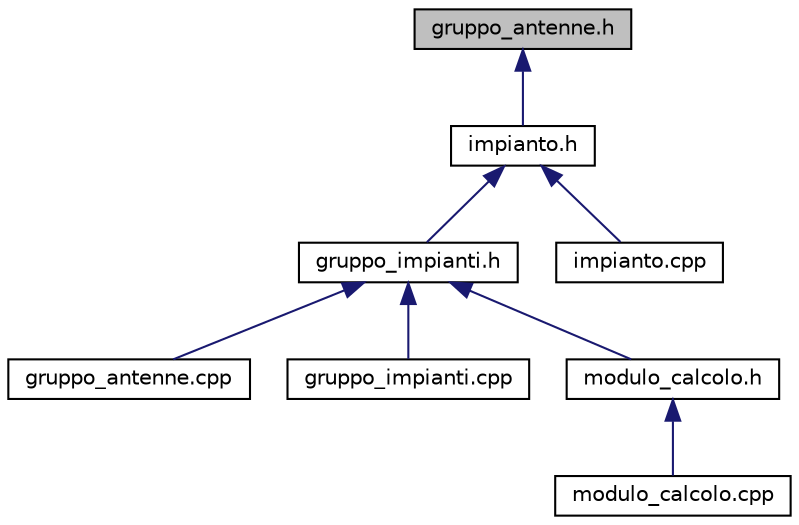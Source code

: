 digraph "gruppo_antenne.h"
{
  edge [fontname="Helvetica",fontsize="10",labelfontname="Helvetica",labelfontsize="10"];
  node [fontname="Helvetica",fontsize="10",shape=record];
  Node6 [label="gruppo_antenne.h",height=0.2,width=0.4,color="black", fillcolor="grey75", style="filled", fontcolor="black"];
  Node6 -> Node7 [dir="back",color="midnightblue",fontsize="10",style="solid",fontname="Helvetica"];
  Node7 [label="impianto.h",height=0.2,width=0.4,color="black", fillcolor="white", style="filled",URL="$impianto_8h.html",tooltip="Classe contenente le caratteristiche tecniche degli impianti di antenna. "];
  Node7 -> Node8 [dir="back",color="midnightblue",fontsize="10",style="solid",fontname="Helvetica"];
  Node8 [label="gruppo_impianti.h",height=0.2,width=0.4,color="black", fillcolor="white", style="filled",URL="$gruppo__impianti_8h.html",tooltip="Collezione di impianti con metodi di lettura, inserimento e rimozione. "];
  Node8 -> Node9 [dir="back",color="midnightblue",fontsize="10",style="solid",fontname="Helvetica"];
  Node9 [label="gruppo_antenne.cpp",height=0.2,width=0.4,color="black", fillcolor="white", style="filled",URL="$gruppo__antenne_8cpp.html",tooltip="Metodi della classe gruppoAntenne. "];
  Node8 -> Node10 [dir="back",color="midnightblue",fontsize="10",style="solid",fontname="Helvetica"];
  Node10 [label="gruppo_impianti.cpp",height=0.2,width=0.4,color="black", fillcolor="white", style="filled",URL="$gruppo__impianti_8cpp.html",tooltip="Metodi della classe gruppoImpianti. "];
  Node8 -> Node11 [dir="back",color="midnightblue",fontsize="10",style="solid",fontname="Helvetica"];
  Node11 [label="modulo_calcolo.h",height=0.2,width=0.4,color="black", fillcolor="white", style="filled",URL="$modulo__calcolo_8h.html",tooltip="Classe contenente i metodi per il calcolo del campo orizzontale e verticale. "];
  Node11 -> Node12 [dir="back",color="midnightblue",fontsize="10",style="solid",fontname="Helvetica"];
  Node12 [label="modulo_calcolo.cpp",height=0.2,width=0.4,color="black", fillcolor="white", style="filled",URL="$modulo__calcolo_8cpp.html",tooltip="Metodi per il calcolo del campo strZ e verticale. "];
  Node7 -> Node13 [dir="back",color="midnightblue",fontsize="10",style="solid",fontname="Helvetica"];
  Node13 [label="impianto.cpp",height=0.2,width=0.4,color="black", fillcolor="white", style="filled",URL="$impianto_8cpp.html",tooltip="Metodi della classe impianto. "];
}
